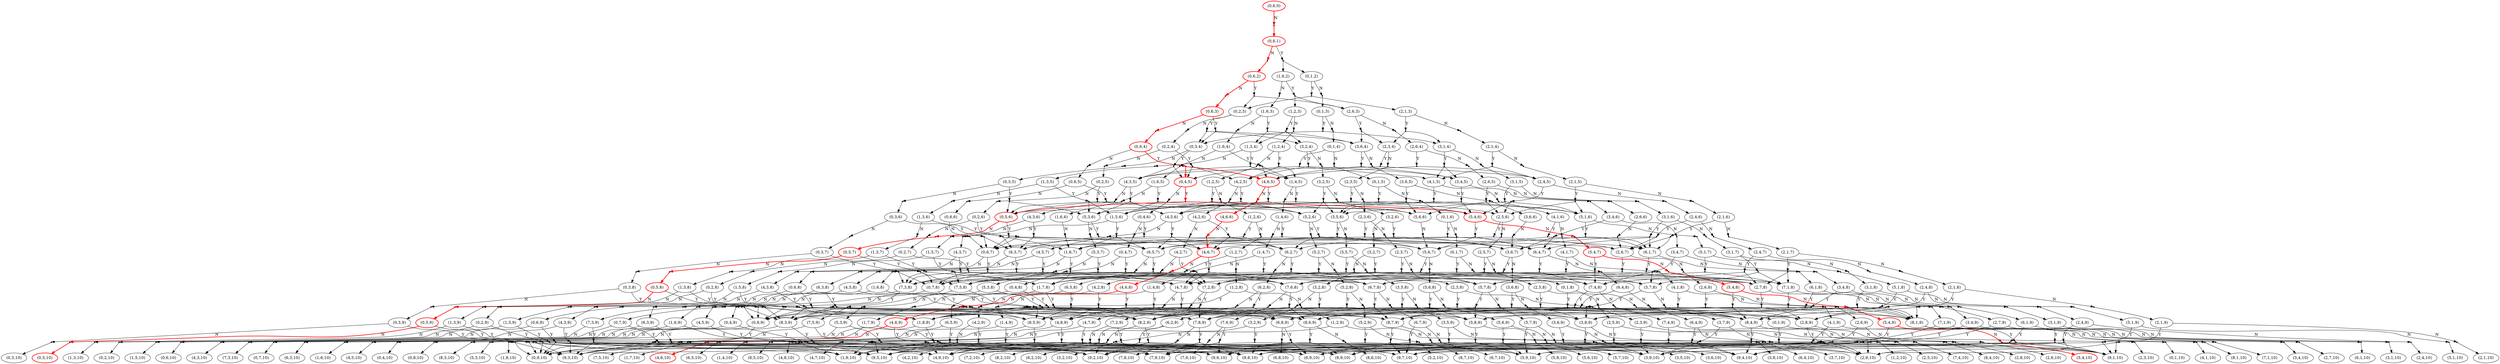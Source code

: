 strict digraph G {
  1 [ label="(0,6,9)" ];
  2 [ shape="point" ];
  3 [ label="(0,6,10)" ];
  4 [ shape="point" ];
  5 [ label="(0,9,10)" ];
  6 [ label="(9,6,10)" ];
  7 [ label="(0,6,8)" ];
  8 [ shape="point" ];
  9 [ label="(0,8,9)" ];
  10 [ shape="point" ];
  11 [ label="(0,8,10)" ];
  12 [ shape="point" ];
  13 [ label="(9,8,10)" ];
  14 [ shape="point" ];
  15 [ label="(8,6,9)" ];
  16 [ label="(0,6,7)" ];
  17 [ shape="point" ];
  18 [ label="(0,7,9)" ];
  19 [ shape="point" ];
  20 [ label="(0,7,10)" ];
  21 [ shape="point" ];
  22 [ label="(9,7,10)" ];
  23 [ label="(0,7,8)" ];
  24 [ shape="point" ];
  25 [ shape="point" ];
  26 [ label="(8,7,9)" ];
  27 [ shape="point" ];
  28 [ label="(7,6,8)" ];
  29 [ label="(0,6,6)" ];
  30 [ shape="point" ];
  31 [ label="(0,6,5)" ];
  32 [ shape="point" ];
  33 [ color="red" style="bold" label="(0,5,9)" ];
  34 [ shape="point" ];
  35 [ color="red" style="bold" label="(0,5,10)" ];
  36 [ shape="point" ];
  37 [ label="(9,5,10)" ];
  38 [ color="red" style="bold" label="(0,5,8)" ];
  39 [ shape="point" ];
  40 [ shape="point" ];
  41 [ label="(8,5,9)" ];
  42 [ color="red" style="bold" label="(0,5,7)" ];
  43 [ shape="point" ];
  44 [ shape="point" ];
  45 [ label="(7,5,8)" ];
  46 [ color="red" style="bold" label="(0,5,6)" ];
  47 [ shape="point" ];
  48 [ shape="point" ];
  49 [ label="(6,5,7)" ];
  50 [ label="(5,6,9)" ];
  51 [ shape="point" ];
  52 [ label="(5,6,10)" ];
  53 [ shape="point" ];
  54 [ label="(5,9,10)" ];
  55 [ label="(5,6,8)" ];
  56 [ shape="point" ];
  57 [ label="(5,8,9)" ];
  58 [ shape="point" ];
  59 [ label="(5,8,10)" ];
  60 [ shape="point" ];
  61 [ shape="point" ];
  62 [ label="(5,6,7)" ];
  63 [ shape="point" ];
  64 [ label="(5,7,9)" ];
  65 [ shape="point" ];
  66 [ label="(5,7,10)" ];
  67 [ shape="point" ];
  68 [ label="(5,7,8)" ];
  69 [ shape="point" ];
  70 [ shape="point" ];
  71 [ label="(7,6,9)" ];
  72 [ shape="point" ];
  73 [ label="(7,6,10)" ];
  74 [ shape="point" ];
  75 [ label="(7,9,10)" ];
  76 [ shape="point" ];
  77 [ label="(7,8,9)" ];
  78 [ shape="point" ];
  79 [ label="(7,8,10)" ];
  80 [ shape="point" ];
  81 [ shape="point" ];
  82 [ label="(8,6,10)" ];
  83 [ shape="point" ];
  84 [ label="(8,9,10)" ];
  85 [ shape="point" ];
  86 [ shape="point" ];
  87 [ label="(5,6,6)" ];
  88 [ shape="point" ];
  89 [ shape="point" ];
  90 [ color="red" style="bold" label="(0,6,4)" ];
  91 [ shape="point" ];
  92 [ label="(0,4,9)" ];
  93 [ shape="point" ];
  94 [ label="(0,4,10)" ];
  95 [ shape="point" ];
  96 [ label="(9,4,10)" ];
  97 [ label="(0,4,8)" ];
  98 [ shape="point" ];
  99 [ shape="point" ];
  100 [ label="(8,4,9)" ];
  101 [ label="(0,4,7)" ];
  102 [ shape="point" ];
  103 [ shape="point" ];
  104 [ label="(7,4,8)" ];
  105 [ label="(0,4,6)" ];
  106 [ shape="point" ];
  107 [ shape="point" ];
  108 [ label="(6,4,7)" ];
  109 [ color="red" style="bold" label="(0,4,5)" ];
  110 [ shape="point" ];
  111 [ color="red" style="bold" label="(5,4,9)" ];
  112 [ shape="point" ];
  113 [ color="red" style="bold" label="(5,4,10)" ];
  114 [ shape="point" ];
  115 [ color="red" style="bold" label="(5,4,8)" ];
  116 [ shape="point" ];
  117 [ shape="point" ];
  118 [ color="red" style="bold" label="(5,4,7)" ];
  119 [ shape="point" ];
  120 [ label="(7,4,9)" ];
  121 [ shape="point" ];
  122 [ label="(7,4,10)" ];
  123 [ shape="point" ];
  124 [ shape="point" ];
  125 [ shape="point" ];
  126 [ label="(8,4,10)" ];
  127 [ shape="point" ];
  128 [ shape="point" ];
  129 [ shape="point" ];
  130 [ color="red" style="bold" label="(5,4,6)" ];
  131 [ shape="point" ];
  132 [ label="(6,4,9)" ];
  133 [ shape="point" ];
  134 [ label="(6,4,10)" ];
  135 [ shape="point" ];
  136 [ label="(6,9,10)" ];
  137 [ label="(6,4,8)" ];
  138 [ shape="point" ];
  139 [ label="(6,8,9)" ];
  140 [ shape="point" ];
  141 [ label="(6,8,10)" ];
  142 [ shape="point" ];
  143 [ shape="point" ];
  144 [ shape="point" ];
  145 [ label="(6,7,9)" ];
  146 [ shape="point" ];
  147 [ label="(6,7,10)" ];
  148 [ shape="point" ];
  149 [ label="(6,7,8)" ];
  150 [ shape="point" ];
  151 [ shape="point" ];
  152 [ shape="point" ];
  153 [ shape="point" ];
  154 [ shape="point" ];
  155 [ color="red" style="bold" label="(4,6,9)" ];
  156 [ shape="point" ];
  157 [ color="red" style="bold" label="(4,6,10)" ];
  158 [ shape="point" ];
  159 [ label="(4,9,10)" ];
  160 [ color="red" style="bold" label="(4,6,8)" ];
  161 [ shape="point" ];
  162 [ label="(4,8,9)" ];
  163 [ shape="point" ];
  164 [ label="(4,8,10)" ];
  165 [ shape="point" ];
  166 [ shape="point" ];
  167 [ color="red" style="bold" label="(4,6,7)" ];
  168 [ shape="point" ];
  169 [ label="(4,7,9)" ];
  170 [ shape="point" ];
  171 [ label="(4,7,10)" ];
  172 [ shape="point" ];
  173 [ label="(4,7,8)" ];
  174 [ shape="point" ];
  175 [ shape="point" ];
  176 [ shape="point" ];
  177 [ color="red" style="bold" label="(4,6,6)" ];
  178 [ shape="point" ];
  179 [ color="red" style="bold" label="(4,6,5)" ];
  180 [ shape="point" ];
  181 [ label="(4,5,9)" ];
  182 [ shape="point" ];
  183 [ label="(4,5,10)" ];
  184 [ shape="point" ];
  185 [ label="(4,5,8)" ];
  186 [ shape="point" ];
  187 [ shape="point" ];
  188 [ label="(4,5,7)" ];
  189 [ shape="point" ];
  190 [ shape="point" ];
  191 [ label="(4,5,6)" ];
  192 [ shape="point" ];
  193 [ label="(6,5,9)" ];
  194 [ shape="point" ];
  195 [ label="(6,5,10)" ];
  196 [ shape="point" ];
  197 [ label="(6,5,8)" ];
  198 [ shape="point" ];
  199 [ shape="point" ];
  200 [ shape="point" ];
  201 [ label="(7,5,9)" ];
  202 [ shape="point" ];
  203 [ label="(7,5,10)" ];
  204 [ shape="point" ];
  205 [ shape="point" ];
  206 [ shape="point" ];
  207 [ label="(8,5,10)" ];
  208 [ shape="point" ];
  209 [ shape="point" ];
  210 [ shape="point" ];
  211 [ shape="point" ];
  212 [ shape="point" ];
  213 [ shape="point" ];
  214 [ color="red" style="bold" label="(0,6,3)" ];
  215 [ shape="point" ];
  216 [ label="(0,3,9)" ];
  217 [ shape="point" ];
  218 [ label="(0,3,10)" ];
  219 [ shape="point" ];
  220 [ label="(9,3,10)" ];
  221 [ label="(0,3,8)" ];
  222 [ shape="point" ];
  223 [ shape="point" ];
  224 [ label="(8,3,9)" ];
  225 [ label="(0,3,7)" ];
  226 [ shape="point" ];
  227 [ shape="point" ];
  228 [ label="(7,3,8)" ];
  229 [ label="(0,3,6)" ];
  230 [ shape="point" ];
  231 [ shape="point" ];
  232 [ label="(6,3,7)" ];
  233 [ label="(0,3,5)" ];
  234 [ shape="point" ];
  235 [ label="(5,3,9)" ];
  236 [ shape="point" ];
  237 [ label="(5,3,10)" ];
  238 [ shape="point" ];
  239 [ label="(5,3,8)" ];
  240 [ shape="point" ];
  241 [ shape="point" ];
  242 [ label="(5,3,7)" ];
  243 [ shape="point" ];
  244 [ label="(7,3,9)" ];
  245 [ shape="point" ];
  246 [ label="(7,3,10)" ];
  247 [ shape="point" ];
  248 [ shape="point" ];
  249 [ shape="point" ];
  250 [ label="(8,3,10)" ];
  251 [ shape="point" ];
  252 [ shape="point" ];
  253 [ shape="point" ];
  254 [ label="(5,3,6)" ];
  255 [ shape="point" ];
  256 [ label="(6,3,9)" ];
  257 [ shape="point" ];
  258 [ label="(6,3,10)" ];
  259 [ shape="point" ];
  260 [ label="(6,3,8)" ];
  261 [ shape="point" ];
  262 [ shape="point" ];
  263 [ shape="point" ];
  264 [ shape="point" ];
  265 [ shape="point" ];
  266 [ shape="point" ];
  267 [ label="(0,3,4)" ];
  268 [ shape="point" ];
  269 [ label="(4,3,9)" ];
  270 [ shape="point" ];
  271 [ label="(4,3,10)" ];
  272 [ shape="point" ];
  273 [ label="(4,3,8)" ];
  274 [ shape="point" ];
  275 [ shape="point" ];
  276 [ label="(4,3,7)" ];
  277 [ shape="point" ];
  278 [ shape="point" ];
  279 [ label="(4,3,6)" ];
  280 [ shape="point" ];
  281 [ shape="point" ];
  282 [ label="(4,3,5)" ];
  283 [ shape="point" ];
  284 [ shape="point" ];
  285 [ shape="point" ];
  286 [ label="(3,6,9)" ];
  287 [ shape="point" ];
  288 [ label="(3,6,10)" ];
  289 [ shape="point" ];
  290 [ label="(3,9,10)" ];
  291 [ label="(3,6,8)" ];
  292 [ shape="point" ];
  293 [ label="(3,8,9)" ];
  294 [ shape="point" ];
  295 [ label="(3,8,10)" ];
  296 [ shape="point" ];
  297 [ shape="point" ];
  298 [ label="(3,6,7)" ];
  299 [ shape="point" ];
  300 [ label="(3,7,9)" ];
  301 [ shape="point" ];
  302 [ label="(3,7,10)" ];
  303 [ shape="point" ];
  304 [ label="(3,7,8)" ];
  305 [ shape="point" ];
  306 [ shape="point" ];
  307 [ label="(8,7,10)" ];
  308 [ shape="point" ];
  309 [ shape="point" ];
  310 [ shape="point" ];
  311 [ label="(3,6,6)" ];
  312 [ shape="point" ];
  313 [ label="(3,6,5)" ];
  314 [ shape="point" ];
  315 [ label="(3,5,9)" ];
  316 [ shape="point" ];
  317 [ label="(3,5,10)" ];
  318 [ shape="point" ];
  319 [ label="(3,5,8)" ];
  320 [ shape="point" ];
  321 [ shape="point" ];
  322 [ label="(3,5,7)" ];
  323 [ shape="point" ];
  324 [ shape="point" ];
  325 [ label="(3,5,6)" ];
  326 [ shape="point" ];
  327 [ shape="point" ];
  328 [ shape="point" ];
  329 [ label="(3,6,4)" ];
  330 [ shape="point" ];
  331 [ label="(3,4,9)" ];
  332 [ shape="point" ];
  333 [ label="(3,4,10)" ];
  334 [ shape="point" ];
  335 [ label="(3,4,8)" ];
  336 [ shape="point" ];
  337 [ shape="point" ];
  338 [ label="(3,4,7)" ];
  339 [ shape="point" ];
  340 [ shape="point" ];
  341 [ label="(3,4,6)" ];
  342 [ shape="point" ];
  343 [ shape="point" ];
  344 [ label="(3,4,5)" ];
  345 [ shape="point" ];
  346 [ shape="point" ];
  347 [ shape="point" ];
  348 [ shape="point" ];
  349 [ color="red" style="bold" label="(0,6,2)" ];
  350 [ shape="point" ];
  351 [ label="(0,2,9)" ];
  352 [ shape="point" ];
  353 [ label="(0,2,10)" ];
  354 [ shape="point" ];
  355 [ label="(9,2,10)" ];
  356 [ label="(0,2,8)" ];
  357 [ shape="point" ];
  358 [ shape="point" ];
  359 [ label="(8,2,9)" ];
  360 [ label="(0,2,7)" ];
  361 [ shape="point" ];
  362 [ shape="point" ];
  363 [ label="(7,2,8)" ];
  364 [ label="(0,2,6)" ];
  365 [ shape="point" ];
  366 [ shape="point" ];
  367 [ label="(6,2,7)" ];
  368 [ label="(0,2,5)" ];
  369 [ shape="point" ];
  370 [ label="(5,2,9)" ];
  371 [ shape="point" ];
  372 [ label="(5,2,10)" ];
  373 [ shape="point" ];
  374 [ label="(5,2,8)" ];
  375 [ shape="point" ];
  376 [ shape="point" ];
  377 [ label="(5,2,7)" ];
  378 [ shape="point" ];
  379 [ label="(7,2,9)" ];
  380 [ shape="point" ];
  381 [ label="(7,2,10)" ];
  382 [ shape="point" ];
  383 [ shape="point" ];
  384 [ shape="point" ];
  385 [ label="(8,2,10)" ];
  386 [ shape="point" ];
  387 [ shape="point" ];
  388 [ shape="point" ];
  389 [ label="(5,2,6)" ];
  390 [ shape="point" ];
  391 [ label="(6,2,9)" ];
  392 [ shape="point" ];
  393 [ label="(6,2,10)" ];
  394 [ shape="point" ];
  395 [ label="(6,2,8)" ];
  396 [ shape="point" ];
  397 [ shape="point" ];
  398 [ shape="point" ];
  399 [ shape="point" ];
  400 [ shape="point" ];
  401 [ shape="point" ];
  402 [ label="(0,2,4)" ];
  403 [ shape="point" ];
  404 [ label="(4,2,9)" ];
  405 [ shape="point" ];
  406 [ label="(4,2,10)" ];
  407 [ shape="point" ];
  408 [ label="(4,2,8)" ];
  409 [ shape="point" ];
  410 [ shape="point" ];
  411 [ label="(4,2,7)" ];
  412 [ shape="point" ];
  413 [ shape="point" ];
  414 [ label="(4,2,6)" ];
  415 [ shape="point" ];
  416 [ shape="point" ];
  417 [ label="(4,2,5)" ];
  418 [ shape="point" ];
  419 [ shape="point" ];
  420 [ shape="point" ];
  421 [ label="(0,2,3)" ];
  422 [ shape="point" ];
  423 [ label="(3,2,9)" ];
  424 [ shape="point" ];
  425 [ label="(3,2,10)" ];
  426 [ shape="point" ];
  427 [ label="(3,2,8)" ];
  428 [ shape="point" ];
  429 [ shape="point" ];
  430 [ label="(3,2,7)" ];
  431 [ shape="point" ];
  432 [ shape="point" ];
  433 [ label="(3,2,6)" ];
  434 [ shape="point" ];
  435 [ shape="point" ];
  436 [ label="(3,2,5)" ];
  437 [ shape="point" ];
  438 [ shape="point" ];
  439 [ label="(3,2,4)" ];
  440 [ shape="point" ];
  441 [ shape="point" ];
  442 [ shape="point" ];
  443 [ label="(2,6,9)" ];
  444 [ shape="point" ];
  445 [ label="(2,6,10)" ];
  446 [ shape="point" ];
  447 [ label="(2,9,10)" ];
  448 [ label="(2,6,8)" ];
  449 [ shape="point" ];
  450 [ label="(2,8,9)" ];
  451 [ shape="point" ];
  452 [ label="(2,8,10)" ];
  453 [ shape="point" ];
  454 [ shape="point" ];
  455 [ label="(2,6,7)" ];
  456 [ shape="point" ];
  457 [ label="(2,7,9)" ];
  458 [ shape="point" ];
  459 [ label="(2,7,10)" ];
  460 [ shape="point" ];
  461 [ label="(2,7,8)" ];
  462 [ shape="point" ];
  463 [ shape="point" ];
  464 [ shape="point" ];
  465 [ label="(2,6,6)" ];
  466 [ shape="point" ];
  467 [ label="(2,6,5)" ];
  468 [ shape="point" ];
  469 [ label="(2,5,9)" ];
  470 [ shape="point" ];
  471 [ label="(2,5,10)" ];
  472 [ shape="point" ];
  473 [ label="(2,5,8)" ];
  474 [ shape="point" ];
  475 [ shape="point" ];
  476 [ label="(2,5,7)" ];
  477 [ shape="point" ];
  478 [ shape="point" ];
  479 [ label="(2,5,6)" ];
  480 [ shape="point" ];
  481 [ shape="point" ];
  482 [ shape="point" ];
  483 [ label="(2,6,4)" ];
  484 [ shape="point" ];
  485 [ label="(2,4,9)" ];
  486 [ shape="point" ];
  487 [ label="(2,4,10)" ];
  488 [ shape="point" ];
  489 [ label="(2,4,8)" ];
  490 [ shape="point" ];
  491 [ shape="point" ];
  492 [ label="(2,4,7)" ];
  493 [ shape="point" ];
  494 [ shape="point" ];
  495 [ label="(2,4,6)" ];
  496 [ shape="point" ];
  497 [ shape="point" ];
  498 [ label="(2,4,5)" ];
  499 [ shape="point" ];
  500 [ shape="point" ];
  501 [ shape="point" ];
  502 [ label="(2,6,3)" ];
  503 [ shape="point" ];
  504 [ label="(2,3,9)" ];
  505 [ shape="point" ];
  506 [ label="(2,3,10)" ];
  507 [ shape="point" ];
  508 [ label="(2,3,8)" ];
  509 [ shape="point" ];
  510 [ shape="point" ];
  511 [ label="(2,3,7)" ];
  512 [ shape="point" ];
  513 [ shape="point" ];
  514 [ label="(2,3,6)" ];
  515 [ shape="point" ];
  516 [ shape="point" ];
  517 [ label="(2,3,5)" ];
  518 [ shape="point" ];
  519 [ shape="point" ];
  520 [ label="(2,3,4)" ];
  521 [ shape="point" ];
  522 [ shape="point" ];
  523 [ shape="point" ];
  524 [ shape="point" ];
  525 [ color="red" style="bold" label="(0,6,1)" ];
  526 [ shape="point" ];
  527 [ label="(0,1,9)" ];
  528 [ shape="point" ];
  529 [ label="(0,1,10)" ];
  530 [ shape="point" ];
  531 [ label="(9,1,10)" ];
  532 [ label="(0,1,8)" ];
  533 [ shape="point" ];
  534 [ shape="point" ];
  535 [ label="(8,1,9)" ];
  536 [ label="(0,1,7)" ];
  537 [ shape="point" ];
  538 [ shape="point" ];
  539 [ label="(7,1,8)" ];
  540 [ label="(0,1,6)" ];
  541 [ shape="point" ];
  542 [ shape="point" ];
  543 [ label="(6,1,7)" ];
  544 [ label="(0,1,5)" ];
  545 [ shape="point" ];
  546 [ label="(5,1,9)" ];
  547 [ shape="point" ];
  548 [ label="(5,1,10)" ];
  549 [ shape="point" ];
  550 [ label="(5,1,8)" ];
  551 [ shape="point" ];
  552 [ shape="point" ];
  553 [ label="(5,1,7)" ];
  554 [ shape="point" ];
  555 [ label="(7,1,9)" ];
  556 [ shape="point" ];
  557 [ label="(7,1,10)" ];
  558 [ shape="point" ];
  559 [ shape="point" ];
  560 [ shape="point" ];
  561 [ label="(8,1,10)" ];
  562 [ shape="point" ];
  563 [ shape="point" ];
  564 [ shape="point" ];
  565 [ label="(5,1,6)" ];
  566 [ shape="point" ];
  567 [ label="(6,1,9)" ];
  568 [ shape="point" ];
  569 [ label="(6,1,10)" ];
  570 [ shape="point" ];
  571 [ label="(6,1,8)" ];
  572 [ shape="point" ];
  573 [ shape="point" ];
  574 [ shape="point" ];
  575 [ shape="point" ];
  576 [ shape="point" ];
  577 [ shape="point" ];
  578 [ label="(0,1,4)" ];
  579 [ shape="point" ];
  580 [ label="(4,1,9)" ];
  581 [ shape="point" ];
  582 [ label="(4,1,10)" ];
  583 [ shape="point" ];
  584 [ label="(4,1,8)" ];
  585 [ shape="point" ];
  586 [ shape="point" ];
  587 [ label="(4,1,7)" ];
  588 [ shape="point" ];
  589 [ shape="point" ];
  590 [ label="(4,1,6)" ];
  591 [ shape="point" ];
  592 [ shape="point" ];
  593 [ label="(4,1,5)" ];
  594 [ shape="point" ];
  595 [ shape="point" ];
  596 [ shape="point" ];
  597 [ label="(0,1,3)" ];
  598 [ shape="point" ];
  599 [ label="(3,1,9)" ];
  600 [ shape="point" ];
  601 [ label="(3,1,10)" ];
  602 [ shape="point" ];
  603 [ label="(3,1,8)" ];
  604 [ shape="point" ];
  605 [ shape="point" ];
  606 [ label="(3,1,7)" ];
  607 [ shape="point" ];
  608 [ shape="point" ];
  609 [ label="(3,1,6)" ];
  610 [ shape="point" ];
  611 [ shape="point" ];
  612 [ label="(3,1,5)" ];
  613 [ shape="point" ];
  614 [ shape="point" ];
  615 [ label="(3,1,4)" ];
  616 [ shape="point" ];
  617 [ shape="point" ];
  618 [ shape="point" ];
  619 [ label="(0,1,2)" ];
  620 [ shape="point" ];
  621 [ label="(2,1,9)" ];
  622 [ shape="point" ];
  623 [ label="(2,1,10)" ];
  624 [ shape="point" ];
  625 [ label="(2,1,8)" ];
  626 [ shape="point" ];
  627 [ shape="point" ];
  628 [ label="(2,1,7)" ];
  629 [ shape="point" ];
  630 [ shape="point" ];
  631 [ label="(2,1,6)" ];
  632 [ shape="point" ];
  633 [ shape="point" ];
  634 [ label="(2,1,5)" ];
  635 [ shape="point" ];
  636 [ shape="point" ];
  637 [ label="(2,1,4)" ];
  638 [ shape="point" ];
  639 [ shape="point" ];
  640 [ label="(2,1,3)" ];
  641 [ shape="point" ];
  642 [ shape="point" ];
  643 [ shape="point" ];
  644 [ label="(1,6,9)" ];
  645 [ shape="point" ];
  646 [ label="(1,6,10)" ];
  647 [ shape="point" ];
  648 [ label="(1,9,10)" ];
  649 [ label="(1,6,8)" ];
  650 [ shape="point" ];
  651 [ label="(1,8,9)" ];
  652 [ shape="point" ];
  653 [ label="(1,8,10)" ];
  654 [ shape="point" ];
  655 [ shape="point" ];
  656 [ label="(1,6,7)" ];
  657 [ shape="point" ];
  658 [ label="(1,7,9)" ];
  659 [ shape="point" ];
  660 [ label="(1,7,10)" ];
  661 [ shape="point" ];
  662 [ label="(1,7,8)" ];
  663 [ shape="point" ];
  664 [ shape="point" ];
  665 [ shape="point" ];
  666 [ label="(1,6,6)" ];
  667 [ shape="point" ];
  668 [ label="(1,6,5)" ];
  669 [ shape="point" ];
  670 [ label="(1,5,9)" ];
  671 [ shape="point" ];
  672 [ label="(1,5,10)" ];
  673 [ shape="point" ];
  674 [ label="(1,5,8)" ];
  675 [ shape="point" ];
  676 [ shape="point" ];
  677 [ label="(1,5,7)" ];
  678 [ shape="point" ];
  679 [ shape="point" ];
  680 [ label="(1,5,6)" ];
  681 [ shape="point" ];
  682 [ shape="point" ];
  683 [ shape="point" ];
  684 [ label="(1,6,4)" ];
  685 [ shape="point" ];
  686 [ label="(1,4,9)" ];
  687 [ shape="point" ];
  688 [ label="(1,4,10)" ];
  689 [ shape="point" ];
  690 [ label="(1,4,8)" ];
  691 [ shape="point" ];
  692 [ shape="point" ];
  693 [ label="(1,4,7)" ];
  694 [ shape="point" ];
  695 [ shape="point" ];
  696 [ label="(1,4,6)" ];
  697 [ shape="point" ];
  698 [ shape="point" ];
  699 [ label="(1,4,5)" ];
  700 [ shape="point" ];
  701 [ shape="point" ];
  702 [ shape="point" ];
  703 [ label="(1,6,3)" ];
  704 [ shape="point" ];
  705 [ label="(1,3,9)" ];
  706 [ shape="point" ];
  707 [ label="(1,3,10)" ];
  708 [ shape="point" ];
  709 [ label="(1,3,8)" ];
  710 [ shape="point" ];
  711 [ shape="point" ];
  712 [ label="(1,3,7)" ];
  713 [ shape="point" ];
  714 [ shape="point" ];
  715 [ label="(1,3,6)" ];
  716 [ shape="point" ];
  717 [ shape="point" ];
  718 [ label="(1,3,5)" ];
  719 [ shape="point" ];
  720 [ shape="point" ];
  721 [ label="(1,3,4)" ];
  722 [ shape="point" ];
  723 [ shape="point" ];
  724 [ shape="point" ];
  725 [ label="(1,6,2)" ];
  726 [ shape="point" ];
  727 [ label="(1,2,9)" ];
  728 [ shape="point" ];
  729 [ label="(1,2,10)" ];
  730 [ shape="point" ];
  731 [ label="(1,2,8)" ];
  732 [ shape="point" ];
  733 [ shape="point" ];
  734 [ label="(1,2,7)" ];
  735 [ shape="point" ];
  736 [ shape="point" ];
  737 [ label="(1,2,6)" ];
  738 [ shape="point" ];
  739 [ shape="point" ];
  740 [ label="(1,2,5)" ];
  741 [ shape="point" ];
  742 [ shape="point" ];
  743 [ label="(1,2,4)" ];
  744 [ shape="point" ];
  745 [ shape="point" ];
  746 [ label="(1,2,3)" ];
  747 [ shape="point" ];
  748 [ shape="point" ];
  749 [ shape="point" ];
  750 [ shape="point" ];
  751 [ color="red" style="bold" label="(0,6,0)" ];
  752 [ shape="point" ];
  1 -> 2 [ label="N" ];
  2 -> 3 [ ];
  1 -> 4 [ label="Y" ];
  4 -> 5 [ ];
  4 -> 6 [ ];
  7 -> 8 [ label="N" ];
  8 -> 1 [ ];
  9 -> 10 [ label="N" ];
  10 -> 11 [ ];
  9 -> 12 [ label="Y" ];
  12 -> 5 [ ];
  12 -> 13 [ ];
  7 -> 14 [ label="Y" ];
  14 -> 9 [ ];
  14 -> 15 [ ];
  16 -> 17 [ label="N" ];
  17 -> 7 [ ];
  18 -> 19 [ label="N" ];
  19 -> 20 [ ];
  18 -> 21 [ label="Y" ];
  21 -> 5 [ ];
  21 -> 22 [ ];
  23 -> 24 [ label="N" ];
  24 -> 18 [ ];
  23 -> 25 [ label="Y" ];
  25 -> 9 [ ];
  25 -> 26 [ ];
  16 -> 27 [ label="Y" ];
  27 -> 23 [ ];
  27 -> 28 [ ];
  29 -> 30 [ label="N" ];
  30 -> 16 [ ];
  31 -> 32 [ label="N" ];
  32 -> 29 [ ];
  33 -> 34 [ color="red" style="bold" label="N" ];
  34 -> 35 [ color="red" style="bold" ];
  33 -> 36 [ label="Y" ];
  36 -> 5 [ ];
  36 -> 37 [ ];
  38 -> 39 [ color="red" style="bold" label="N" ];
  39 -> 33 [ color="red" style="bold" ];
  38 -> 40 [ label="Y" ];
  40 -> 9 [ ];
  40 -> 41 [ ];
  42 -> 43 [ color="red" style="bold" label="N" ];
  43 -> 38 [ color="red" style="bold" ];
  42 -> 44 [ label="Y" ];
  44 -> 23 [ ];
  44 -> 45 [ ];
  46 -> 47 [ color="red" style="bold" label="N" ];
  47 -> 42 [ color="red" style="bold" ];
  46 -> 48 [ label="Y" ];
  48 -> 16 [ ];
  48 -> 49 [ ];
  50 -> 51 [ label="N" ];
  51 -> 52 [ ];
  50 -> 53 [ label="Y" ];
  53 -> 54 [ ];
  53 -> 6 [ ];
  55 -> 56 [ label="N" ];
  56 -> 50 [ ];
  57 -> 58 [ label="N" ];
  58 -> 59 [ ];
  57 -> 60 [ label="Y" ];
  60 -> 54 [ ];
  60 -> 13 [ ];
  55 -> 61 [ label="Y" ];
  61 -> 57 [ ];
  61 -> 15 [ ];
  62 -> 63 [ label="N" ];
  63 -> 55 [ ];
  64 -> 65 [ label="N" ];
  65 -> 66 [ ];
  64 -> 67 [ label="Y" ];
  67 -> 54 [ ];
  67 -> 22 [ ];
  68 -> 69 [ label="N" ];
  69 -> 64 [ ];
  68 -> 70 [ label="Y" ];
  70 -> 57 [ ];
  70 -> 26 [ ];
  71 -> 72 [ label="N" ];
  72 -> 73 [ ];
  71 -> 74 [ label="Y" ];
  74 -> 75 [ ];
  74 -> 6 [ ];
  28 -> 76 [ label="N" ];
  76 -> 71 [ ];
  77 -> 78 [ label="N" ];
  78 -> 79 [ ];
  77 -> 80 [ label="Y" ];
  80 -> 75 [ ];
  80 -> 13 [ ];
  15 -> 81 [ label="N" ];
  81 -> 82 [ ];
  15 -> 83 [ label="Y" ];
  83 -> 84 [ ];
  83 -> 6 [ ];
  28 -> 85 [ label="Y" ];
  85 -> 77 [ ];
  85 -> 15 [ ];
  62 -> 86 [ label="Y" ];
  86 -> 68 [ ];
  86 -> 28 [ ];
  87 -> 88 [ label="N" ];
  88 -> 62 [ ];
  31 -> 89 [ label="Y" ];
  89 -> 46 [ ];
  89 -> 87 [ ];
  90 -> 91 [ label="N" ];
  91 -> 31 [ ];
  92 -> 93 [ label="N" ];
  93 -> 94 [ ];
  92 -> 95 [ label="Y" ];
  95 -> 5 [ ];
  95 -> 96 [ ];
  97 -> 98 [ label="N" ];
  98 -> 92 [ ];
  97 -> 99 [ label="Y" ];
  99 -> 9 [ ];
  99 -> 100 [ ];
  101 -> 102 [ label="N" ];
  102 -> 97 [ ];
  101 -> 103 [ label="Y" ];
  103 -> 23 [ ];
  103 -> 104 [ ];
  105 -> 106 [ label="N" ];
  106 -> 101 [ ];
  105 -> 107 [ label="Y" ];
  107 -> 16 [ ];
  107 -> 108 [ ];
  109 -> 110 [ label="N" ];
  110 -> 105 [ ];
  111 -> 112 [ color="red" style="bold" label="N" ];
  112 -> 113 [ color="red" style="bold" ];
  111 -> 114 [ label="Y" ];
  114 -> 54 [ ];
  114 -> 96 [ ];
  115 -> 116 [ color="red" style="bold" label="N" ];
  116 -> 111 [ color="red" style="bold" ];
  115 -> 117 [ label="Y" ];
  117 -> 57 [ ];
  117 -> 100 [ ];
  118 -> 119 [ color="red" style="bold" label="N" ];
  119 -> 115 [ color="red" style="bold" ];
  120 -> 121 [ label="N" ];
  121 -> 122 [ ];
  120 -> 123 [ label="Y" ];
  123 -> 75 [ ];
  123 -> 96 [ ];
  104 -> 124 [ label="N" ];
  124 -> 120 [ ];
  100 -> 125 [ label="N" ];
  125 -> 126 [ ];
  100 -> 127 [ label="Y" ];
  127 -> 84 [ ];
  127 -> 96 [ ];
  104 -> 128 [ label="Y" ];
  128 -> 77 [ ];
  128 -> 100 [ ];
  118 -> 129 [ label="Y" ];
  129 -> 68 [ ];
  129 -> 104 [ ];
  130 -> 131 [ color="red" style="bold" label="N" ];
  131 -> 118 [ color="red" style="bold" ];
  132 -> 133 [ label="N" ];
  133 -> 134 [ ];
  132 -> 135 [ label="Y" ];
  135 -> 136 [ ];
  135 -> 96 [ ];
  137 -> 138 [ label="N" ];
  138 -> 132 [ ];
  139 -> 140 [ label="N" ];
  140 -> 141 [ ];
  139 -> 142 [ label="Y" ];
  142 -> 136 [ ];
  142 -> 13 [ ];
  137 -> 143 [ label="Y" ];
  143 -> 139 [ ];
  143 -> 100 [ ];
  108 -> 144 [ label="N" ];
  144 -> 137 [ ];
  145 -> 146 [ label="N" ];
  146 -> 147 [ ];
  145 -> 148 [ label="Y" ];
  148 -> 136 [ ];
  148 -> 22 [ ];
  149 -> 150 [ label="N" ];
  150 -> 145 [ ];
  149 -> 151 [ label="Y" ];
  151 -> 139 [ ];
  151 -> 26 [ ];
  108 -> 152 [ label="Y" ];
  152 -> 149 [ ];
  152 -> 104 [ ];
  130 -> 153 [ label="Y" ];
  153 -> 62 [ ];
  153 -> 108 [ ];
  109 -> 154 [ color="red" style="bold" label="Y" ];
  154 -> 46 [ color="red" style="bold" ];
  154 -> 130 [ color="red" style="bold" ];
  155 -> 156 [ color="red" style="bold" label="N" ];
  156 -> 157 [ color="red" style="bold" ];
  155 -> 158 [ label="Y" ];
  158 -> 159 [ ];
  158 -> 6 [ ];
  160 -> 161 [ color="red" style="bold" label="N" ];
  161 -> 155 [ color="red" style="bold" ];
  162 -> 163 [ label="N" ];
  163 -> 164 [ ];
  162 -> 165 [ label="Y" ];
  165 -> 159 [ ];
  165 -> 13 [ ];
  160 -> 166 [ label="Y" ];
  166 -> 162 [ ];
  166 -> 15 [ ];
  167 -> 168 [ color="red" style="bold" label="N" ];
  168 -> 160 [ color="red" style="bold" ];
  169 -> 170 [ label="N" ];
  170 -> 171 [ ];
  169 -> 172 [ label="Y" ];
  172 -> 159 [ ];
  172 -> 22 [ ];
  173 -> 174 [ label="N" ];
  174 -> 169 [ ];
  173 -> 175 [ label="Y" ];
  175 -> 162 [ ];
  175 -> 26 [ ];
  167 -> 176 [ label="Y" ];
  176 -> 173 [ ];
  176 -> 28 [ ];
  177 -> 178 [ color="red" style="bold" label="N" ];
  178 -> 167 [ color="red" style="bold" ];
  179 -> 180 [ color="red" style="bold" label="N" ];
  180 -> 177 [ color="red" style="bold" ];
  181 -> 182 [ label="N" ];
  182 -> 183 [ ];
  181 -> 184 [ label="Y" ];
  184 -> 159 [ ];
  184 -> 37 [ ];
  185 -> 186 [ label="N" ];
  186 -> 181 [ ];
  185 -> 187 [ label="Y" ];
  187 -> 162 [ ];
  187 -> 41 [ ];
  188 -> 189 [ label="N" ];
  189 -> 185 [ ];
  188 -> 190 [ label="Y" ];
  190 -> 173 [ ];
  190 -> 45 [ ];
  191 -> 192 [ label="N" ];
  192 -> 188 [ ];
  193 -> 194 [ label="N" ];
  194 -> 195 [ ];
  193 -> 196 [ label="Y" ];
  196 -> 136 [ ];
  196 -> 37 [ ];
  197 -> 198 [ label="N" ];
  198 -> 193 [ ];
  197 -> 199 [ label="Y" ];
  199 -> 139 [ ];
  199 -> 41 [ ];
  49 -> 200 [ label="N" ];
  200 -> 197 [ ];
  201 -> 202 [ label="N" ];
  202 -> 203 [ ];
  201 -> 204 [ label="Y" ];
  204 -> 75 [ ];
  204 -> 37 [ ];
  45 -> 205 [ label="N" ];
  205 -> 201 [ ];
  41 -> 206 [ label="N" ];
  206 -> 207 [ ];
  41 -> 208 [ label="Y" ];
  208 -> 84 [ ];
  208 -> 37 [ ];
  45 -> 209 [ label="Y" ];
  209 -> 77 [ ];
  209 -> 41 [ ];
  49 -> 210 [ label="Y" ];
  210 -> 149 [ ];
  210 -> 45 [ ];
  191 -> 211 [ label="Y" ];
  211 -> 167 [ ];
  211 -> 49 [ ];
  179 -> 212 [ label="Y" ];
  212 -> 191 [ ];
  212 -> 87 [ ];
  90 -> 213 [ color="red" style="bold" label="Y" ];
  213 -> 109 [ color="red" style="bold" ];
  213 -> 179 [ color="red" style="bold" ];
  214 -> 215 [ color="red" style="bold" label="N" ];
  215 -> 90 [ color="red" style="bold" ];
  216 -> 217 [ label="N" ];
  217 -> 218 [ ];
  216 -> 219 [ label="Y" ];
  219 -> 5 [ ];
  219 -> 220 [ ];
  221 -> 222 [ label="N" ];
  222 -> 216 [ ];
  221 -> 223 [ label="Y" ];
  223 -> 9 [ ];
  223 -> 224 [ ];
  225 -> 226 [ label="N" ];
  226 -> 221 [ ];
  225 -> 227 [ label="Y" ];
  227 -> 23 [ ];
  227 -> 228 [ ];
  229 -> 230 [ label="N" ];
  230 -> 225 [ ];
  229 -> 231 [ label="Y" ];
  231 -> 16 [ ];
  231 -> 232 [ ];
  233 -> 234 [ label="N" ];
  234 -> 229 [ ];
  235 -> 236 [ label="N" ];
  236 -> 237 [ ];
  235 -> 238 [ label="Y" ];
  238 -> 54 [ ];
  238 -> 220 [ ];
  239 -> 240 [ label="N" ];
  240 -> 235 [ ];
  239 -> 241 [ label="Y" ];
  241 -> 57 [ ];
  241 -> 224 [ ];
  242 -> 243 [ label="N" ];
  243 -> 239 [ ];
  244 -> 245 [ label="N" ];
  245 -> 246 [ ];
  244 -> 247 [ label="Y" ];
  247 -> 75 [ ];
  247 -> 220 [ ];
  228 -> 248 [ label="N" ];
  248 -> 244 [ ];
  224 -> 249 [ label="N" ];
  249 -> 250 [ ];
  224 -> 251 [ label="Y" ];
  251 -> 84 [ ];
  251 -> 220 [ ];
  228 -> 252 [ label="Y" ];
  252 -> 77 [ ];
  252 -> 224 [ ];
  242 -> 253 [ label="Y" ];
  253 -> 68 [ ];
  253 -> 228 [ ];
  254 -> 255 [ label="N" ];
  255 -> 242 [ ];
  256 -> 257 [ label="N" ];
  257 -> 258 [ ];
  256 -> 259 [ label="Y" ];
  259 -> 136 [ ];
  259 -> 220 [ ];
  260 -> 261 [ label="N" ];
  261 -> 256 [ ];
  260 -> 262 [ label="Y" ];
  262 -> 139 [ ];
  262 -> 224 [ ];
  232 -> 263 [ label="N" ];
  263 -> 260 [ ];
  232 -> 264 [ label="Y" ];
  264 -> 149 [ ];
  264 -> 228 [ ];
  254 -> 265 [ label="Y" ];
  265 -> 62 [ ];
  265 -> 232 [ ];
  233 -> 266 [ label="Y" ];
  266 -> 46 [ ];
  266 -> 254 [ ];
  267 -> 268 [ label="N" ];
  268 -> 233 [ ];
  269 -> 270 [ label="N" ];
  270 -> 271 [ ];
  269 -> 272 [ label="Y" ];
  272 -> 159 [ ];
  272 -> 220 [ ];
  273 -> 274 [ label="N" ];
  274 -> 269 [ ];
  273 -> 275 [ label="Y" ];
  275 -> 162 [ ];
  275 -> 224 [ ];
  276 -> 277 [ label="N" ];
  277 -> 273 [ ];
  276 -> 278 [ label="Y" ];
  278 -> 173 [ ];
  278 -> 228 [ ];
  279 -> 280 [ label="N" ];
  280 -> 276 [ ];
  279 -> 281 [ label="Y" ];
  281 -> 167 [ ];
  281 -> 232 [ ];
  282 -> 283 [ label="N" ];
  283 -> 279 [ ];
  282 -> 284 [ label="Y" ];
  284 -> 191 [ ];
  284 -> 254 [ ];
  267 -> 285 [ label="Y" ];
  285 -> 109 [ ];
  285 -> 282 [ ];
  286 -> 287 [ label="N" ];
  287 -> 288 [ ];
  286 -> 289 [ label="Y" ];
  289 -> 290 [ ];
  289 -> 6 [ ];
  291 -> 292 [ label="N" ];
  292 -> 286 [ ];
  293 -> 294 [ label="N" ];
  294 -> 295 [ ];
  293 -> 296 [ label="Y" ];
  296 -> 290 [ ];
  296 -> 13 [ ];
  291 -> 297 [ label="Y" ];
  297 -> 293 [ ];
  297 -> 15 [ ];
  298 -> 299 [ label="N" ];
  299 -> 291 [ ];
  300 -> 301 [ label="N" ];
  301 -> 302 [ ];
  300 -> 303 [ label="Y" ];
  303 -> 290 [ ];
  303 -> 22 [ ];
  304 -> 305 [ label="N" ];
  305 -> 300 [ ];
  26 -> 306 [ label="N" ];
  306 -> 307 [ ];
  26 -> 308 [ label="Y" ];
  308 -> 84 [ ];
  308 -> 22 [ ];
  304 -> 309 [ label="Y" ];
  309 -> 293 [ ];
  309 -> 26 [ ];
  298 -> 310 [ label="Y" ];
  310 -> 304 [ ];
  310 -> 28 [ ];
  311 -> 312 [ label="N" ];
  312 -> 298 [ ];
  313 -> 314 [ label="N" ];
  314 -> 311 [ ];
  315 -> 316 [ label="N" ];
  316 -> 317 [ ];
  315 -> 318 [ label="Y" ];
  318 -> 290 [ ];
  318 -> 37 [ ];
  319 -> 320 [ label="N" ];
  320 -> 315 [ ];
  319 -> 321 [ label="Y" ];
  321 -> 293 [ ];
  321 -> 41 [ ];
  322 -> 323 [ label="N" ];
  323 -> 319 [ ];
  322 -> 324 [ label="Y" ];
  324 -> 304 [ ];
  324 -> 45 [ ];
  325 -> 326 [ label="N" ];
  326 -> 322 [ ];
  325 -> 327 [ label="Y" ];
  327 -> 298 [ ];
  327 -> 49 [ ];
  313 -> 328 [ label="Y" ];
  328 -> 325 [ ];
  328 -> 87 [ ];
  329 -> 330 [ label="N" ];
  330 -> 313 [ ];
  331 -> 332 [ label="N" ];
  332 -> 333 [ ];
  331 -> 334 [ label="Y" ];
  334 -> 290 [ ];
  334 -> 96 [ ];
  335 -> 336 [ label="N" ];
  336 -> 331 [ ];
  335 -> 337 [ label="Y" ];
  337 -> 293 [ ];
  337 -> 100 [ ];
  338 -> 339 [ label="N" ];
  339 -> 335 [ ];
  338 -> 340 [ label="Y" ];
  340 -> 304 [ ];
  340 -> 104 [ ];
  341 -> 342 [ label="N" ];
  342 -> 338 [ ];
  341 -> 343 [ label="Y" ];
  343 -> 298 [ ];
  343 -> 108 [ ];
  344 -> 345 [ label="N" ];
  345 -> 341 [ ];
  344 -> 346 [ label="Y" ];
  346 -> 325 [ ];
  346 -> 130 [ ];
  329 -> 347 [ label="Y" ];
  347 -> 344 [ ];
  347 -> 179 [ ];
  214 -> 348 [ label="Y" ];
  348 -> 267 [ ];
  348 -> 329 [ ];
  349 -> 350 [ color="red" style="bold" label="N" ];
  350 -> 214 [ color="red" style="bold" ];
  351 -> 352 [ label="N" ];
  352 -> 353 [ ];
  351 -> 354 [ label="Y" ];
  354 -> 5 [ ];
  354 -> 355 [ ];
  356 -> 357 [ label="N" ];
  357 -> 351 [ ];
  356 -> 358 [ label="Y" ];
  358 -> 9 [ ];
  358 -> 359 [ ];
  360 -> 361 [ label="N" ];
  361 -> 356 [ ];
  360 -> 362 [ label="Y" ];
  362 -> 23 [ ];
  362 -> 363 [ ];
  364 -> 365 [ label="N" ];
  365 -> 360 [ ];
  364 -> 366 [ label="Y" ];
  366 -> 16 [ ];
  366 -> 367 [ ];
  368 -> 369 [ label="N" ];
  369 -> 364 [ ];
  370 -> 371 [ label="N" ];
  371 -> 372 [ ];
  370 -> 373 [ label="Y" ];
  373 -> 54 [ ];
  373 -> 355 [ ];
  374 -> 375 [ label="N" ];
  375 -> 370 [ ];
  374 -> 376 [ label="Y" ];
  376 -> 57 [ ];
  376 -> 359 [ ];
  377 -> 378 [ label="N" ];
  378 -> 374 [ ];
  379 -> 380 [ label="N" ];
  380 -> 381 [ ];
  379 -> 382 [ label="Y" ];
  382 -> 75 [ ];
  382 -> 355 [ ];
  363 -> 383 [ label="N" ];
  383 -> 379 [ ];
  359 -> 384 [ label="N" ];
  384 -> 385 [ ];
  359 -> 386 [ label="Y" ];
  386 -> 84 [ ];
  386 -> 355 [ ];
  363 -> 387 [ label="Y" ];
  387 -> 77 [ ];
  387 -> 359 [ ];
  377 -> 388 [ label="Y" ];
  388 -> 68 [ ];
  388 -> 363 [ ];
  389 -> 390 [ label="N" ];
  390 -> 377 [ ];
  391 -> 392 [ label="N" ];
  392 -> 393 [ ];
  391 -> 394 [ label="Y" ];
  394 -> 136 [ ];
  394 -> 355 [ ];
  395 -> 396 [ label="N" ];
  396 -> 391 [ ];
  395 -> 397 [ label="Y" ];
  397 -> 139 [ ];
  397 -> 359 [ ];
  367 -> 398 [ label="N" ];
  398 -> 395 [ ];
  367 -> 399 [ label="Y" ];
  399 -> 149 [ ];
  399 -> 363 [ ];
  389 -> 400 [ label="Y" ];
  400 -> 62 [ ];
  400 -> 367 [ ];
  368 -> 401 [ label="Y" ];
  401 -> 46 [ ];
  401 -> 389 [ ];
  402 -> 403 [ label="N" ];
  403 -> 368 [ ];
  404 -> 405 [ label="N" ];
  405 -> 406 [ ];
  404 -> 407 [ label="Y" ];
  407 -> 159 [ ];
  407 -> 355 [ ];
  408 -> 409 [ label="N" ];
  409 -> 404 [ ];
  408 -> 410 [ label="Y" ];
  410 -> 162 [ ];
  410 -> 359 [ ];
  411 -> 412 [ label="N" ];
  412 -> 408 [ ];
  411 -> 413 [ label="Y" ];
  413 -> 173 [ ];
  413 -> 363 [ ];
  414 -> 415 [ label="N" ];
  415 -> 411 [ ];
  414 -> 416 [ label="Y" ];
  416 -> 167 [ ];
  416 -> 367 [ ];
  417 -> 418 [ label="N" ];
  418 -> 414 [ ];
  417 -> 419 [ label="Y" ];
  419 -> 191 [ ];
  419 -> 389 [ ];
  402 -> 420 [ label="Y" ];
  420 -> 109 [ ];
  420 -> 417 [ ];
  421 -> 422 [ label="N" ];
  422 -> 402 [ ];
  423 -> 424 [ label="N" ];
  424 -> 425 [ ];
  423 -> 426 [ label="Y" ];
  426 -> 290 [ ];
  426 -> 355 [ ];
  427 -> 428 [ label="N" ];
  428 -> 423 [ ];
  427 -> 429 [ label="Y" ];
  429 -> 293 [ ];
  429 -> 359 [ ];
  430 -> 431 [ label="N" ];
  431 -> 427 [ ];
  430 -> 432 [ label="Y" ];
  432 -> 304 [ ];
  432 -> 363 [ ];
  433 -> 434 [ label="N" ];
  434 -> 430 [ ];
  433 -> 435 [ label="Y" ];
  435 -> 298 [ ];
  435 -> 367 [ ];
  436 -> 437 [ label="N" ];
  437 -> 433 [ ];
  436 -> 438 [ label="Y" ];
  438 -> 325 [ ];
  438 -> 389 [ ];
  439 -> 440 [ label="N" ];
  440 -> 436 [ ];
  439 -> 441 [ label="Y" ];
  441 -> 344 [ ];
  441 -> 417 [ ];
  421 -> 442 [ label="Y" ];
  442 -> 267 [ ];
  442 -> 439 [ ];
  443 -> 444 [ label="N" ];
  444 -> 445 [ ];
  443 -> 446 [ label="Y" ];
  446 -> 447 [ ];
  446 -> 6 [ ];
  448 -> 449 [ label="N" ];
  449 -> 443 [ ];
  450 -> 451 [ label="N" ];
  451 -> 452 [ ];
  450 -> 453 [ label="Y" ];
  453 -> 447 [ ];
  453 -> 13 [ ];
  448 -> 454 [ label="Y" ];
  454 -> 450 [ ];
  454 -> 15 [ ];
  455 -> 456 [ label="N" ];
  456 -> 448 [ ];
  457 -> 458 [ label="N" ];
  458 -> 459 [ ];
  457 -> 460 [ label="Y" ];
  460 -> 447 [ ];
  460 -> 22 [ ];
  461 -> 462 [ label="N" ];
  462 -> 457 [ ];
  461 -> 463 [ label="Y" ];
  463 -> 450 [ ];
  463 -> 26 [ ];
  455 -> 464 [ label="Y" ];
  464 -> 461 [ ];
  464 -> 28 [ ];
  465 -> 466 [ label="N" ];
  466 -> 455 [ ];
  467 -> 468 [ label="N" ];
  468 -> 465 [ ];
  469 -> 470 [ label="N" ];
  470 -> 471 [ ];
  469 -> 472 [ label="Y" ];
  472 -> 447 [ ];
  472 -> 37 [ ];
  473 -> 474 [ label="N" ];
  474 -> 469 [ ];
  473 -> 475 [ label="Y" ];
  475 -> 450 [ ];
  475 -> 41 [ ];
  476 -> 477 [ label="N" ];
  477 -> 473 [ ];
  476 -> 478 [ label="Y" ];
  478 -> 461 [ ];
  478 -> 45 [ ];
  479 -> 480 [ label="N" ];
  480 -> 476 [ ];
  479 -> 481 [ label="Y" ];
  481 -> 455 [ ];
  481 -> 49 [ ];
  467 -> 482 [ label="Y" ];
  482 -> 479 [ ];
  482 -> 87 [ ];
  483 -> 484 [ label="N" ];
  484 -> 467 [ ];
  485 -> 486 [ label="N" ];
  486 -> 487 [ ];
  485 -> 488 [ label="Y" ];
  488 -> 447 [ ];
  488 -> 96 [ ];
  489 -> 490 [ label="N" ];
  490 -> 485 [ ];
  489 -> 491 [ label="Y" ];
  491 -> 450 [ ];
  491 -> 100 [ ];
  492 -> 493 [ label="N" ];
  493 -> 489 [ ];
  492 -> 494 [ label="Y" ];
  494 -> 461 [ ];
  494 -> 104 [ ];
  495 -> 496 [ label="N" ];
  496 -> 492 [ ];
  495 -> 497 [ label="Y" ];
  497 -> 455 [ ];
  497 -> 108 [ ];
  498 -> 499 [ label="N" ];
  499 -> 495 [ ];
  498 -> 500 [ label="Y" ];
  500 -> 479 [ ];
  500 -> 130 [ ];
  483 -> 501 [ label="Y" ];
  501 -> 498 [ ];
  501 -> 179 [ ];
  502 -> 503 [ label="N" ];
  503 -> 483 [ ];
  504 -> 505 [ label="N" ];
  505 -> 506 [ ];
  504 -> 507 [ label="Y" ];
  507 -> 447 [ ];
  507 -> 220 [ ];
  508 -> 509 [ label="N" ];
  509 -> 504 [ ];
  508 -> 510 [ label="Y" ];
  510 -> 450 [ ];
  510 -> 224 [ ];
  511 -> 512 [ label="N" ];
  512 -> 508 [ ];
  511 -> 513 [ label="Y" ];
  513 -> 461 [ ];
  513 -> 228 [ ];
  514 -> 515 [ label="N" ];
  515 -> 511 [ ];
  514 -> 516 [ label="Y" ];
  516 -> 455 [ ];
  516 -> 232 [ ];
  517 -> 518 [ label="N" ];
  518 -> 514 [ ];
  517 -> 519 [ label="Y" ];
  519 -> 479 [ ];
  519 -> 254 [ ];
  520 -> 521 [ label="N" ];
  521 -> 517 [ ];
  520 -> 522 [ label="Y" ];
  522 -> 498 [ ];
  522 -> 282 [ ];
  502 -> 523 [ label="Y" ];
  523 -> 520 [ ];
  523 -> 329 [ ];
  349 -> 524 [ label="Y" ];
  524 -> 421 [ ];
  524 -> 502 [ ];
  525 -> 526 [ color="red" style="bold" label="N" ];
  526 -> 349 [ color="red" style="bold" ];
  527 -> 528 [ label="N" ];
  528 -> 529 [ ];
  527 -> 530 [ label="Y" ];
  530 -> 5 [ ];
  530 -> 531 [ ];
  532 -> 533 [ label="N" ];
  533 -> 527 [ ];
  532 -> 534 [ label="Y" ];
  534 -> 9 [ ];
  534 -> 535 [ ];
  536 -> 537 [ label="N" ];
  537 -> 532 [ ];
  536 -> 538 [ label="Y" ];
  538 -> 23 [ ];
  538 -> 539 [ ];
  540 -> 541 [ label="N" ];
  541 -> 536 [ ];
  540 -> 542 [ label="Y" ];
  542 -> 16 [ ];
  542 -> 543 [ ];
  544 -> 545 [ label="N" ];
  545 -> 540 [ ];
  546 -> 547 [ label="N" ];
  547 -> 548 [ ];
  546 -> 549 [ label="Y" ];
  549 -> 54 [ ];
  549 -> 531 [ ];
  550 -> 551 [ label="N" ];
  551 -> 546 [ ];
  550 -> 552 [ label="Y" ];
  552 -> 57 [ ];
  552 -> 535 [ ];
  553 -> 554 [ label="N" ];
  554 -> 550 [ ];
  555 -> 556 [ label="N" ];
  556 -> 557 [ ];
  555 -> 558 [ label="Y" ];
  558 -> 75 [ ];
  558 -> 531 [ ];
  539 -> 559 [ label="N" ];
  559 -> 555 [ ];
  535 -> 560 [ label="N" ];
  560 -> 561 [ ];
  535 -> 562 [ label="Y" ];
  562 -> 84 [ ];
  562 -> 531 [ ];
  539 -> 563 [ label="Y" ];
  563 -> 77 [ ];
  563 -> 535 [ ];
  553 -> 564 [ label="Y" ];
  564 -> 68 [ ];
  564 -> 539 [ ];
  565 -> 566 [ label="N" ];
  566 -> 553 [ ];
  567 -> 568 [ label="N" ];
  568 -> 569 [ ];
  567 -> 570 [ label="Y" ];
  570 -> 136 [ ];
  570 -> 531 [ ];
  571 -> 572 [ label="N" ];
  572 -> 567 [ ];
  571 -> 573 [ label="Y" ];
  573 -> 139 [ ];
  573 -> 535 [ ];
  543 -> 574 [ label="N" ];
  574 -> 571 [ ];
  543 -> 575 [ label="Y" ];
  575 -> 149 [ ];
  575 -> 539 [ ];
  565 -> 576 [ label="Y" ];
  576 -> 62 [ ];
  576 -> 543 [ ];
  544 -> 577 [ label="Y" ];
  577 -> 46 [ ];
  577 -> 565 [ ];
  578 -> 579 [ label="N" ];
  579 -> 544 [ ];
  580 -> 581 [ label="N" ];
  581 -> 582 [ ];
  580 -> 583 [ label="Y" ];
  583 -> 159 [ ];
  583 -> 531 [ ];
  584 -> 585 [ label="N" ];
  585 -> 580 [ ];
  584 -> 586 [ label="Y" ];
  586 -> 162 [ ];
  586 -> 535 [ ];
  587 -> 588 [ label="N" ];
  588 -> 584 [ ];
  587 -> 589 [ label="Y" ];
  589 -> 173 [ ];
  589 -> 539 [ ];
  590 -> 591 [ label="N" ];
  591 -> 587 [ ];
  590 -> 592 [ label="Y" ];
  592 -> 167 [ ];
  592 -> 543 [ ];
  593 -> 594 [ label="N" ];
  594 -> 590 [ ];
  593 -> 595 [ label="Y" ];
  595 -> 191 [ ];
  595 -> 565 [ ];
  578 -> 596 [ label="Y" ];
  596 -> 109 [ ];
  596 -> 593 [ ];
  597 -> 598 [ label="N" ];
  598 -> 578 [ ];
  599 -> 600 [ label="N" ];
  600 -> 601 [ ];
  599 -> 602 [ label="Y" ];
  602 -> 290 [ ];
  602 -> 531 [ ];
  603 -> 604 [ label="N" ];
  604 -> 599 [ ];
  603 -> 605 [ label="Y" ];
  605 -> 293 [ ];
  605 -> 535 [ ];
  606 -> 607 [ label="N" ];
  607 -> 603 [ ];
  606 -> 608 [ label="Y" ];
  608 -> 304 [ ];
  608 -> 539 [ ];
  609 -> 610 [ label="N" ];
  610 -> 606 [ ];
  609 -> 611 [ label="Y" ];
  611 -> 298 [ ];
  611 -> 543 [ ];
  612 -> 613 [ label="N" ];
  613 -> 609 [ ];
  612 -> 614 [ label="Y" ];
  614 -> 325 [ ];
  614 -> 565 [ ];
  615 -> 616 [ label="N" ];
  616 -> 612 [ ];
  615 -> 617 [ label="Y" ];
  617 -> 344 [ ];
  617 -> 593 [ ];
  597 -> 618 [ label="Y" ];
  618 -> 267 [ ];
  618 -> 615 [ ];
  619 -> 620 [ label="N" ];
  620 -> 597 [ ];
  621 -> 622 [ label="N" ];
  622 -> 623 [ ];
  621 -> 624 [ label="Y" ];
  624 -> 447 [ ];
  624 -> 531 [ ];
  625 -> 626 [ label="N" ];
  626 -> 621 [ ];
  625 -> 627 [ label="Y" ];
  627 -> 450 [ ];
  627 -> 535 [ ];
  628 -> 629 [ label="N" ];
  629 -> 625 [ ];
  628 -> 630 [ label="Y" ];
  630 -> 461 [ ];
  630 -> 539 [ ];
  631 -> 632 [ label="N" ];
  632 -> 628 [ ];
  631 -> 633 [ label="Y" ];
  633 -> 455 [ ];
  633 -> 543 [ ];
  634 -> 635 [ label="N" ];
  635 -> 631 [ ];
  634 -> 636 [ label="Y" ];
  636 -> 479 [ ];
  636 -> 565 [ ];
  637 -> 638 [ label="N" ];
  638 -> 634 [ ];
  637 -> 639 [ label="Y" ];
  639 -> 498 [ ];
  639 -> 593 [ ];
  640 -> 641 [ label="N" ];
  641 -> 637 [ ];
  640 -> 642 [ label="Y" ];
  642 -> 520 [ ];
  642 -> 615 [ ];
  619 -> 643 [ label="Y" ];
  643 -> 421 [ ];
  643 -> 640 [ ];
  644 -> 645 [ label="N" ];
  645 -> 646 [ ];
  644 -> 647 [ label="Y" ];
  647 -> 648 [ ];
  647 -> 6 [ ];
  649 -> 650 [ label="N" ];
  650 -> 644 [ ];
  651 -> 652 [ label="N" ];
  652 -> 653 [ ];
  651 -> 654 [ label="Y" ];
  654 -> 648 [ ];
  654 -> 13 [ ];
  649 -> 655 [ label="Y" ];
  655 -> 651 [ ];
  655 -> 15 [ ];
  656 -> 657 [ label="N" ];
  657 -> 649 [ ];
  658 -> 659 [ label="N" ];
  659 -> 660 [ ];
  658 -> 661 [ label="Y" ];
  661 -> 648 [ ];
  661 -> 22 [ ];
  662 -> 663 [ label="N" ];
  663 -> 658 [ ];
  662 -> 664 [ label="Y" ];
  664 -> 651 [ ];
  664 -> 26 [ ];
  656 -> 665 [ label="Y" ];
  665 -> 662 [ ];
  665 -> 28 [ ];
  666 -> 667 [ label="N" ];
  667 -> 656 [ ];
  668 -> 669 [ label="N" ];
  669 -> 666 [ ];
  670 -> 671 [ label="N" ];
  671 -> 672 [ ];
  670 -> 673 [ label="Y" ];
  673 -> 648 [ ];
  673 -> 37 [ ];
  674 -> 675 [ label="N" ];
  675 -> 670 [ ];
  674 -> 676 [ label="Y" ];
  676 -> 651 [ ];
  676 -> 41 [ ];
  677 -> 678 [ label="N" ];
  678 -> 674 [ ];
  677 -> 679 [ label="Y" ];
  679 -> 662 [ ];
  679 -> 45 [ ];
  680 -> 681 [ label="N" ];
  681 -> 677 [ ];
  680 -> 682 [ label="Y" ];
  682 -> 656 [ ];
  682 -> 49 [ ];
  668 -> 683 [ label="Y" ];
  683 -> 680 [ ];
  683 -> 87 [ ];
  684 -> 685 [ label="N" ];
  685 -> 668 [ ];
  686 -> 687 [ label="N" ];
  687 -> 688 [ ];
  686 -> 689 [ label="Y" ];
  689 -> 648 [ ];
  689 -> 96 [ ];
  690 -> 691 [ label="N" ];
  691 -> 686 [ ];
  690 -> 692 [ label="Y" ];
  692 -> 651 [ ];
  692 -> 100 [ ];
  693 -> 694 [ label="N" ];
  694 -> 690 [ ];
  693 -> 695 [ label="Y" ];
  695 -> 662 [ ];
  695 -> 104 [ ];
  696 -> 697 [ label="N" ];
  697 -> 693 [ ];
  696 -> 698 [ label="Y" ];
  698 -> 656 [ ];
  698 -> 108 [ ];
  699 -> 700 [ label="N" ];
  700 -> 696 [ ];
  699 -> 701 [ label="Y" ];
  701 -> 680 [ ];
  701 -> 130 [ ];
  684 -> 702 [ label="Y" ];
  702 -> 699 [ ];
  702 -> 179 [ ];
  703 -> 704 [ label="N" ];
  704 -> 684 [ ];
  705 -> 706 [ label="N" ];
  706 -> 707 [ ];
  705 -> 708 [ label="Y" ];
  708 -> 648 [ ];
  708 -> 220 [ ];
  709 -> 710 [ label="N" ];
  710 -> 705 [ ];
  709 -> 711 [ label="Y" ];
  711 -> 651 [ ];
  711 -> 224 [ ];
  712 -> 713 [ label="N" ];
  713 -> 709 [ ];
  712 -> 714 [ label="Y" ];
  714 -> 662 [ ];
  714 -> 228 [ ];
  715 -> 716 [ label="N" ];
  716 -> 712 [ ];
  715 -> 717 [ label="Y" ];
  717 -> 656 [ ];
  717 -> 232 [ ];
  718 -> 719 [ label="N" ];
  719 -> 715 [ ];
  718 -> 720 [ label="Y" ];
  720 -> 680 [ ];
  720 -> 254 [ ];
  721 -> 722 [ label="N" ];
  722 -> 718 [ ];
  721 -> 723 [ label="Y" ];
  723 -> 699 [ ];
  723 -> 282 [ ];
  703 -> 724 [ label="Y" ];
  724 -> 721 [ ];
  724 -> 329 [ ];
  725 -> 726 [ label="N" ];
  726 -> 703 [ ];
  727 -> 728 [ label="N" ];
  728 -> 729 [ ];
  727 -> 730 [ label="Y" ];
  730 -> 648 [ ];
  730 -> 355 [ ];
  731 -> 732 [ label="N" ];
  732 -> 727 [ ];
  731 -> 733 [ label="Y" ];
  733 -> 651 [ ];
  733 -> 359 [ ];
  734 -> 735 [ label="N" ];
  735 -> 731 [ ];
  734 -> 736 [ label="Y" ];
  736 -> 662 [ ];
  736 -> 363 [ ];
  737 -> 738 [ label="N" ];
  738 -> 734 [ ];
  737 -> 739 [ label="Y" ];
  739 -> 656 [ ];
  739 -> 367 [ ];
  740 -> 741 [ label="N" ];
  741 -> 737 [ ];
  740 -> 742 [ label="Y" ];
  742 -> 680 [ ];
  742 -> 389 [ ];
  743 -> 744 [ label="N" ];
  744 -> 740 [ ];
  743 -> 745 [ label="Y" ];
  745 -> 699 [ ];
  745 -> 417 [ ];
  746 -> 747 [ label="N" ];
  747 -> 743 [ ];
  746 -> 748 [ label="Y" ];
  748 -> 721 [ ];
  748 -> 439 [ ];
  725 -> 749 [ label="Y" ];
  749 -> 746 [ ];
  749 -> 502 [ ];
  525 -> 750 [ label="Y" ];
  750 -> 619 [ ];
  750 -> 725 [ ];
  751 -> 752 [ color="red" style="bold" label="N" ];
  752 -> 525 [ color="red" style="bold" ];
}
